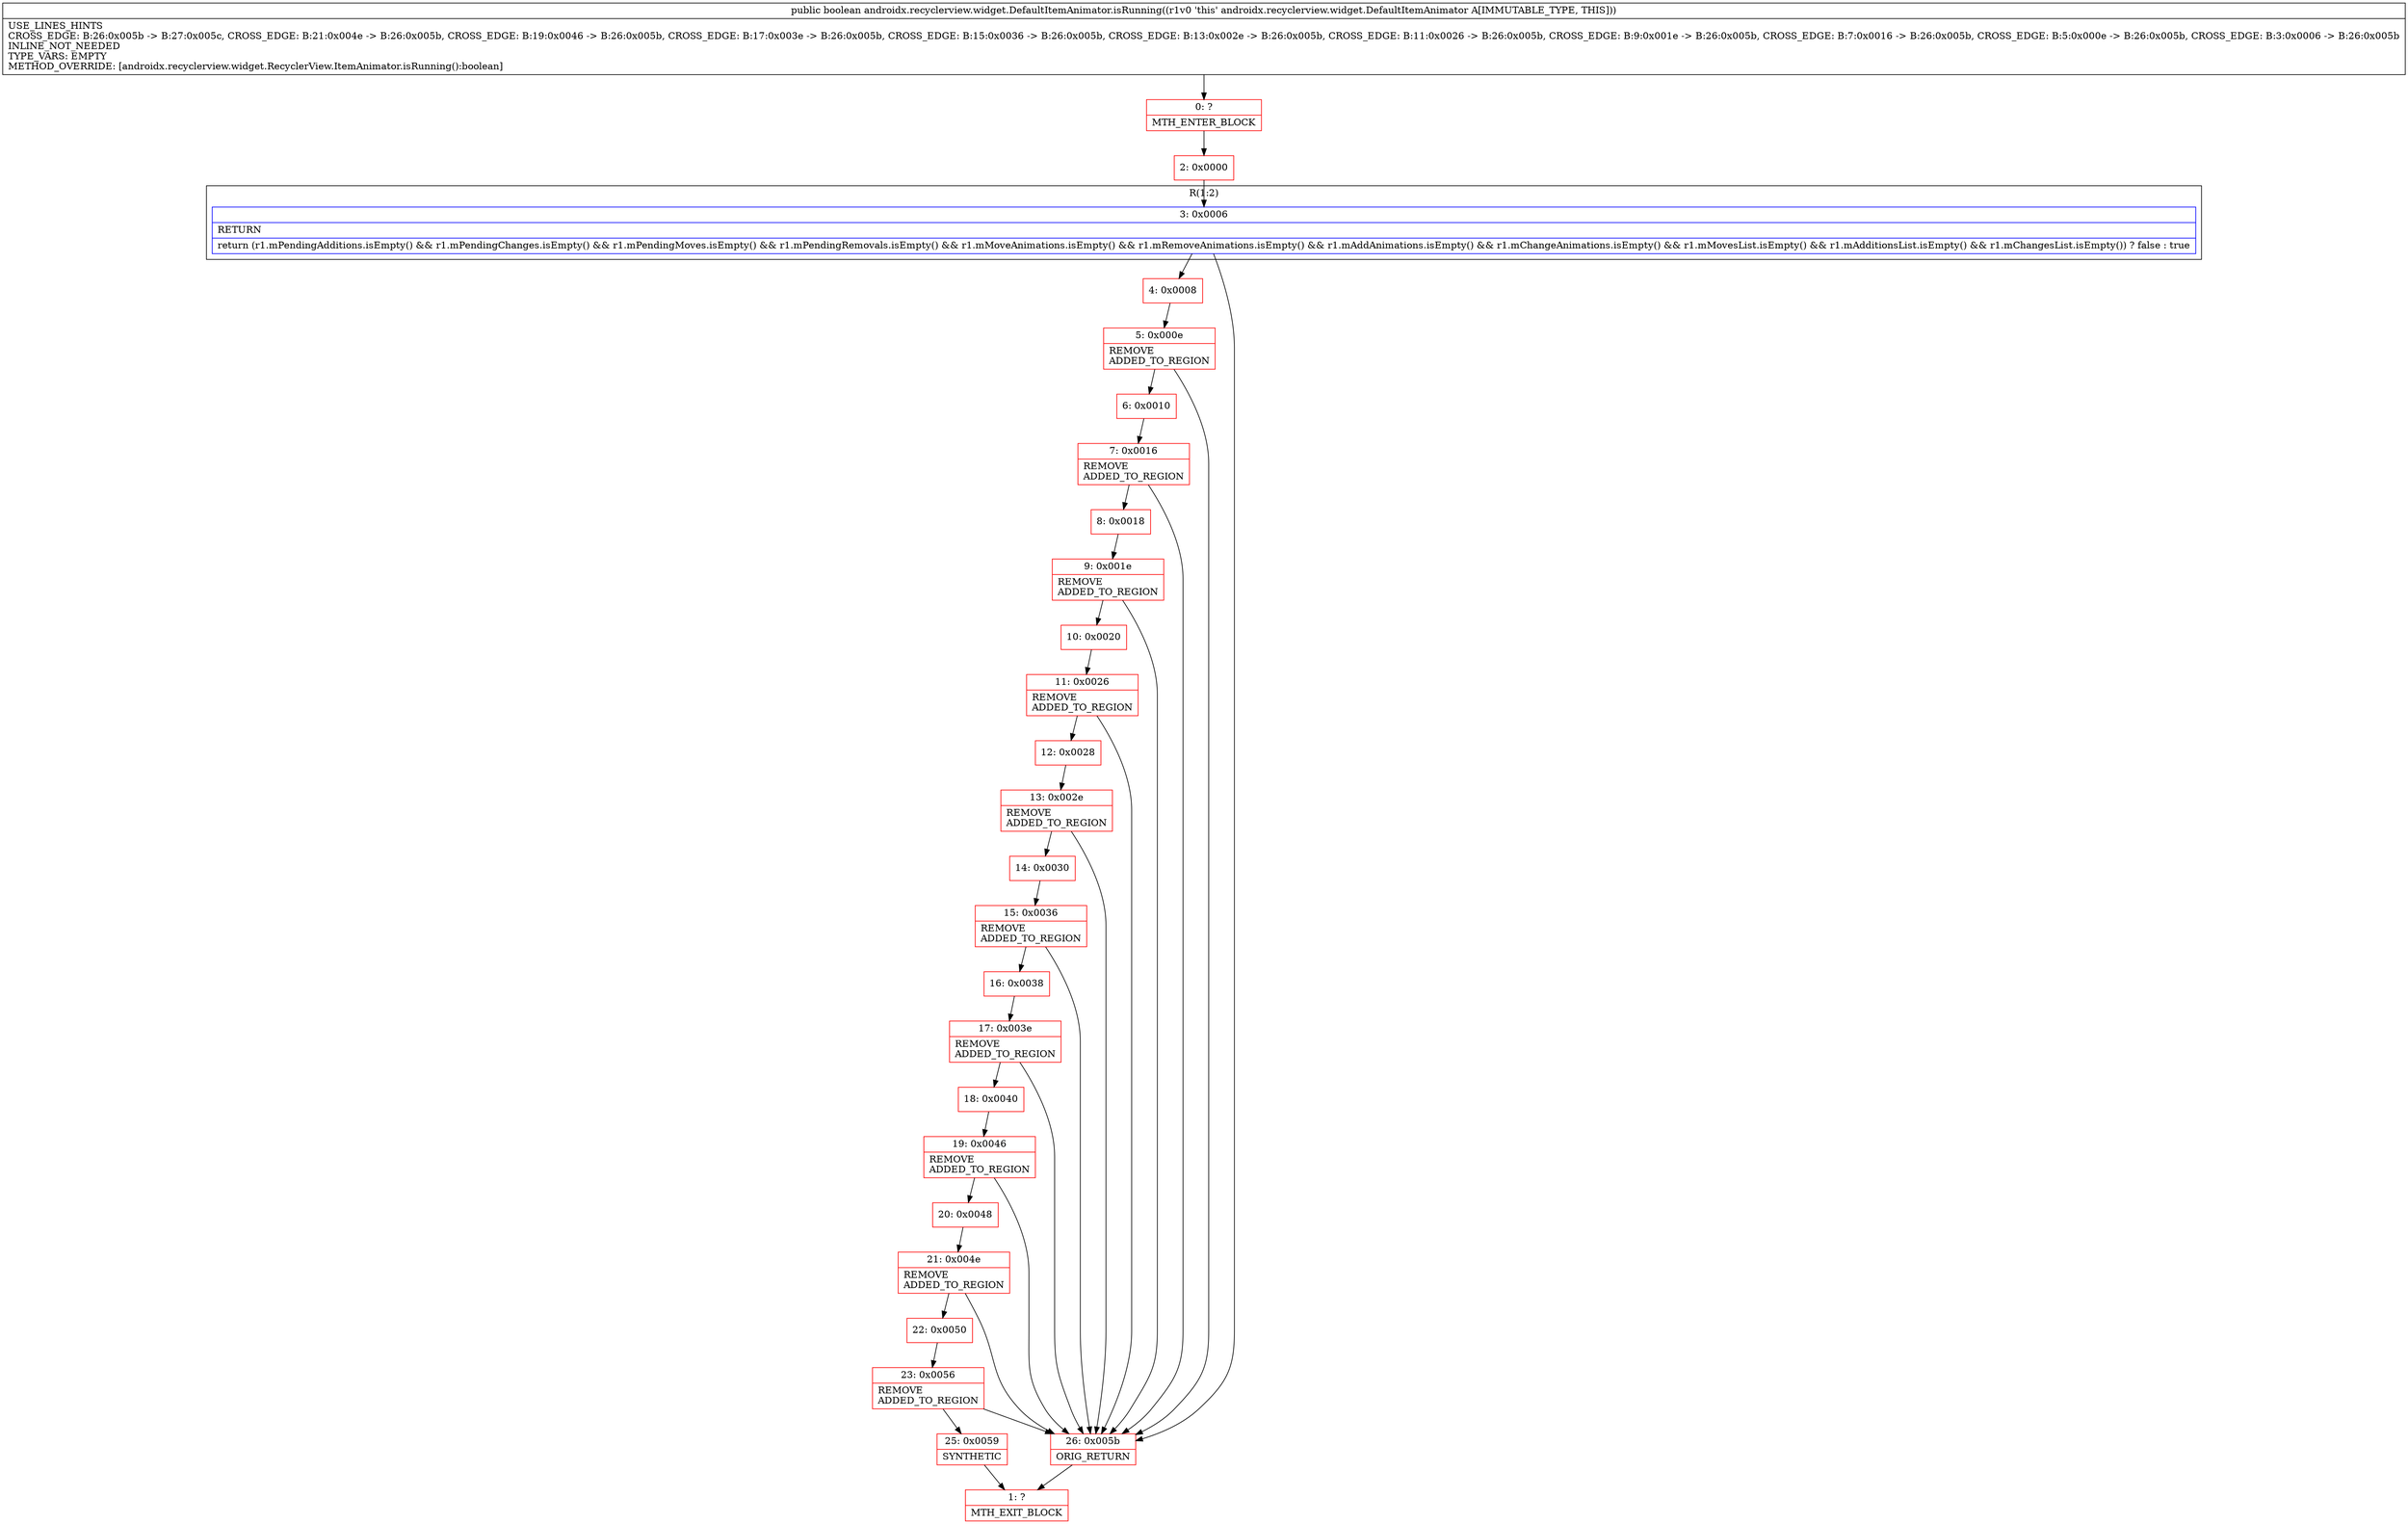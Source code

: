 digraph "CFG forandroidx.recyclerview.widget.DefaultItemAnimator.isRunning()Z" {
subgraph cluster_Region_1281990588 {
label = "R(1:2)";
node [shape=record,color=blue];
Node_3 [shape=record,label="{3\:\ 0x0006|RETURN\l|return (r1.mPendingAdditions.isEmpty() && r1.mPendingChanges.isEmpty() && r1.mPendingMoves.isEmpty() && r1.mPendingRemovals.isEmpty() && r1.mMoveAnimations.isEmpty() && r1.mRemoveAnimations.isEmpty() && r1.mAddAnimations.isEmpty() && r1.mChangeAnimations.isEmpty() && r1.mMovesList.isEmpty() && r1.mAdditionsList.isEmpty() && r1.mChangesList.isEmpty()) ? false : true\l}"];
}
Node_0 [shape=record,color=red,label="{0\:\ ?|MTH_ENTER_BLOCK\l}"];
Node_2 [shape=record,color=red,label="{2\:\ 0x0000}"];
Node_4 [shape=record,color=red,label="{4\:\ 0x0008}"];
Node_5 [shape=record,color=red,label="{5\:\ 0x000e|REMOVE\lADDED_TO_REGION\l}"];
Node_6 [shape=record,color=red,label="{6\:\ 0x0010}"];
Node_7 [shape=record,color=red,label="{7\:\ 0x0016|REMOVE\lADDED_TO_REGION\l}"];
Node_8 [shape=record,color=red,label="{8\:\ 0x0018}"];
Node_9 [shape=record,color=red,label="{9\:\ 0x001e|REMOVE\lADDED_TO_REGION\l}"];
Node_10 [shape=record,color=red,label="{10\:\ 0x0020}"];
Node_11 [shape=record,color=red,label="{11\:\ 0x0026|REMOVE\lADDED_TO_REGION\l}"];
Node_12 [shape=record,color=red,label="{12\:\ 0x0028}"];
Node_13 [shape=record,color=red,label="{13\:\ 0x002e|REMOVE\lADDED_TO_REGION\l}"];
Node_14 [shape=record,color=red,label="{14\:\ 0x0030}"];
Node_15 [shape=record,color=red,label="{15\:\ 0x0036|REMOVE\lADDED_TO_REGION\l}"];
Node_16 [shape=record,color=red,label="{16\:\ 0x0038}"];
Node_17 [shape=record,color=red,label="{17\:\ 0x003e|REMOVE\lADDED_TO_REGION\l}"];
Node_18 [shape=record,color=red,label="{18\:\ 0x0040}"];
Node_19 [shape=record,color=red,label="{19\:\ 0x0046|REMOVE\lADDED_TO_REGION\l}"];
Node_20 [shape=record,color=red,label="{20\:\ 0x0048}"];
Node_21 [shape=record,color=red,label="{21\:\ 0x004e|REMOVE\lADDED_TO_REGION\l}"];
Node_22 [shape=record,color=red,label="{22\:\ 0x0050}"];
Node_23 [shape=record,color=red,label="{23\:\ 0x0056|REMOVE\lADDED_TO_REGION\l}"];
Node_25 [shape=record,color=red,label="{25\:\ 0x0059|SYNTHETIC\l}"];
Node_1 [shape=record,color=red,label="{1\:\ ?|MTH_EXIT_BLOCK\l}"];
Node_26 [shape=record,color=red,label="{26\:\ 0x005b|ORIG_RETURN\l}"];
MethodNode[shape=record,label="{public boolean androidx.recyclerview.widget.DefaultItemAnimator.isRunning((r1v0 'this' androidx.recyclerview.widget.DefaultItemAnimator A[IMMUTABLE_TYPE, THIS]))  | USE_LINES_HINTS\lCROSS_EDGE: B:26:0x005b \-\> B:27:0x005c, CROSS_EDGE: B:21:0x004e \-\> B:26:0x005b, CROSS_EDGE: B:19:0x0046 \-\> B:26:0x005b, CROSS_EDGE: B:17:0x003e \-\> B:26:0x005b, CROSS_EDGE: B:15:0x0036 \-\> B:26:0x005b, CROSS_EDGE: B:13:0x002e \-\> B:26:0x005b, CROSS_EDGE: B:11:0x0026 \-\> B:26:0x005b, CROSS_EDGE: B:9:0x001e \-\> B:26:0x005b, CROSS_EDGE: B:7:0x0016 \-\> B:26:0x005b, CROSS_EDGE: B:5:0x000e \-\> B:26:0x005b, CROSS_EDGE: B:3:0x0006 \-\> B:26:0x005b\lINLINE_NOT_NEEDED\lTYPE_VARS: EMPTY\lMETHOD_OVERRIDE: [androidx.recyclerview.widget.RecyclerView.ItemAnimator.isRunning():boolean]\l}"];
MethodNode -> Node_0;Node_3 -> Node_4;
Node_3 -> Node_26;
Node_0 -> Node_2;
Node_2 -> Node_3;
Node_4 -> Node_5;
Node_5 -> Node_6;
Node_5 -> Node_26;
Node_6 -> Node_7;
Node_7 -> Node_8;
Node_7 -> Node_26;
Node_8 -> Node_9;
Node_9 -> Node_10;
Node_9 -> Node_26;
Node_10 -> Node_11;
Node_11 -> Node_12;
Node_11 -> Node_26;
Node_12 -> Node_13;
Node_13 -> Node_14;
Node_13 -> Node_26;
Node_14 -> Node_15;
Node_15 -> Node_16;
Node_15 -> Node_26;
Node_16 -> Node_17;
Node_17 -> Node_18;
Node_17 -> Node_26;
Node_18 -> Node_19;
Node_19 -> Node_20;
Node_19 -> Node_26;
Node_20 -> Node_21;
Node_21 -> Node_22;
Node_21 -> Node_26;
Node_22 -> Node_23;
Node_23 -> Node_25;
Node_23 -> Node_26;
Node_25 -> Node_1;
Node_26 -> Node_1;
}

